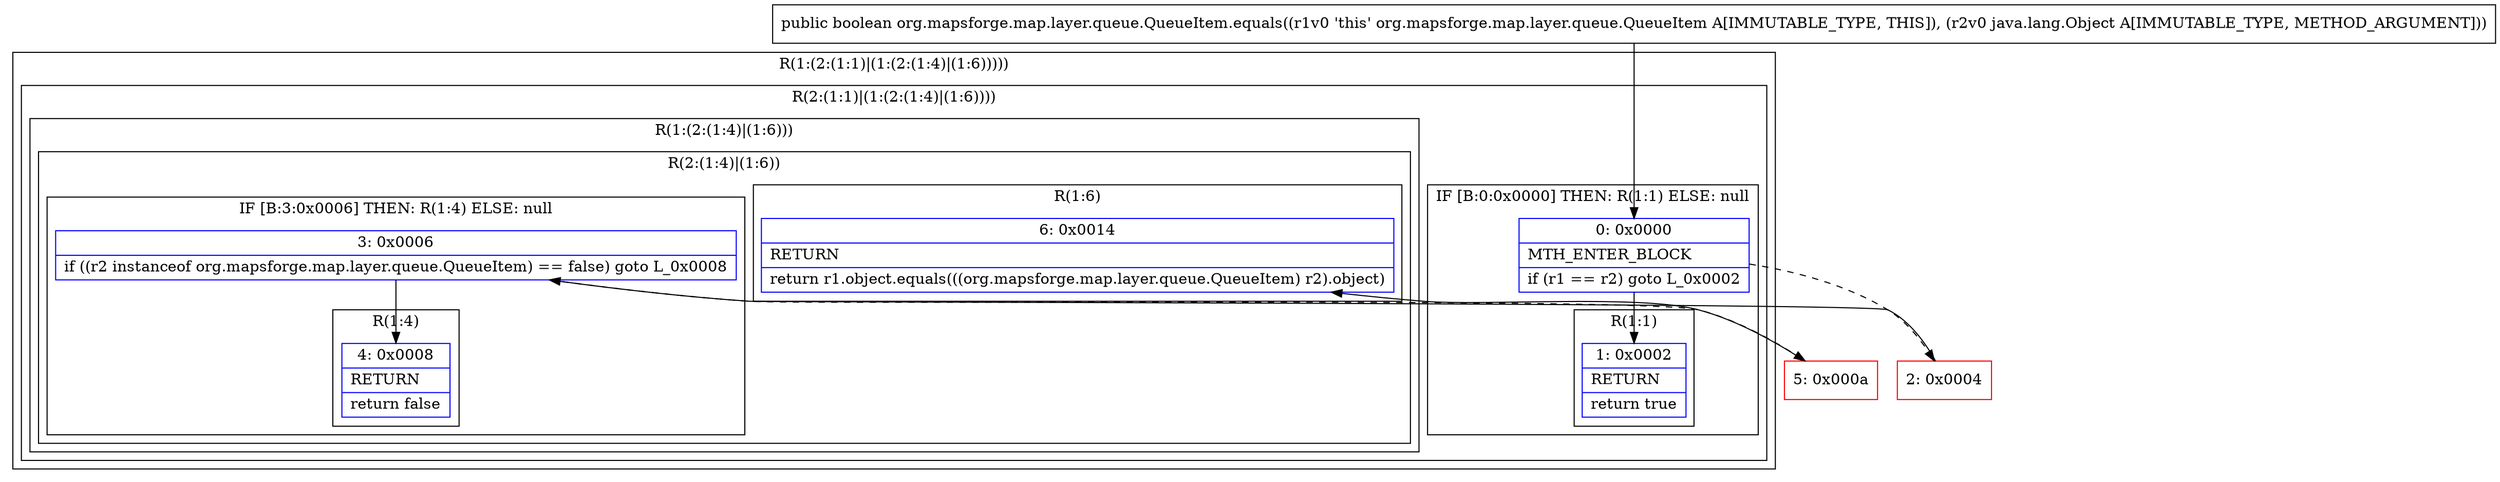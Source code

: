 digraph "CFG fororg.mapsforge.map.layer.queue.QueueItem.equals(Ljava\/lang\/Object;)Z" {
subgraph cluster_Region_714146847 {
label = "R(1:(2:(1:1)|(1:(2:(1:4)|(1:6)))))";
node [shape=record,color=blue];
subgraph cluster_Region_1549803648 {
label = "R(2:(1:1)|(1:(2:(1:4)|(1:6))))";
node [shape=record,color=blue];
subgraph cluster_IfRegion_1033820875 {
label = "IF [B:0:0x0000] THEN: R(1:1) ELSE: null";
node [shape=record,color=blue];
Node_0 [shape=record,label="{0\:\ 0x0000|MTH_ENTER_BLOCK\l|if (r1 == r2) goto L_0x0002\l}"];
subgraph cluster_Region_1393162739 {
label = "R(1:1)";
node [shape=record,color=blue];
Node_1 [shape=record,label="{1\:\ 0x0002|RETURN\l|return true\l}"];
}
}
subgraph cluster_Region_1905962609 {
label = "R(1:(2:(1:4)|(1:6)))";
node [shape=record,color=blue];
subgraph cluster_Region_740553954 {
label = "R(2:(1:4)|(1:6))";
node [shape=record,color=blue];
subgraph cluster_IfRegion_1730165551 {
label = "IF [B:3:0x0006] THEN: R(1:4) ELSE: null";
node [shape=record,color=blue];
Node_3 [shape=record,label="{3\:\ 0x0006|if ((r2 instanceof org.mapsforge.map.layer.queue.QueueItem) == false) goto L_0x0008\l}"];
subgraph cluster_Region_2071629913 {
label = "R(1:4)";
node [shape=record,color=blue];
Node_4 [shape=record,label="{4\:\ 0x0008|RETURN\l|return false\l}"];
}
}
subgraph cluster_Region_1605845089 {
label = "R(1:6)";
node [shape=record,color=blue];
Node_6 [shape=record,label="{6\:\ 0x0014|RETURN\l|return r1.object.equals(((org.mapsforge.map.layer.queue.QueueItem) r2).object)\l}"];
}
}
}
}
}
Node_2 [shape=record,color=red,label="{2\:\ 0x0004}"];
Node_5 [shape=record,color=red,label="{5\:\ 0x000a}"];
MethodNode[shape=record,label="{public boolean org.mapsforge.map.layer.queue.QueueItem.equals((r1v0 'this' org.mapsforge.map.layer.queue.QueueItem A[IMMUTABLE_TYPE, THIS]), (r2v0 java.lang.Object A[IMMUTABLE_TYPE, METHOD_ARGUMENT])) }"];
MethodNode -> Node_0;
Node_0 -> Node_1;
Node_0 -> Node_2[style=dashed];
Node_3 -> Node_4;
Node_3 -> Node_5[style=dashed];
Node_2 -> Node_3;
Node_5 -> Node_6;
}

